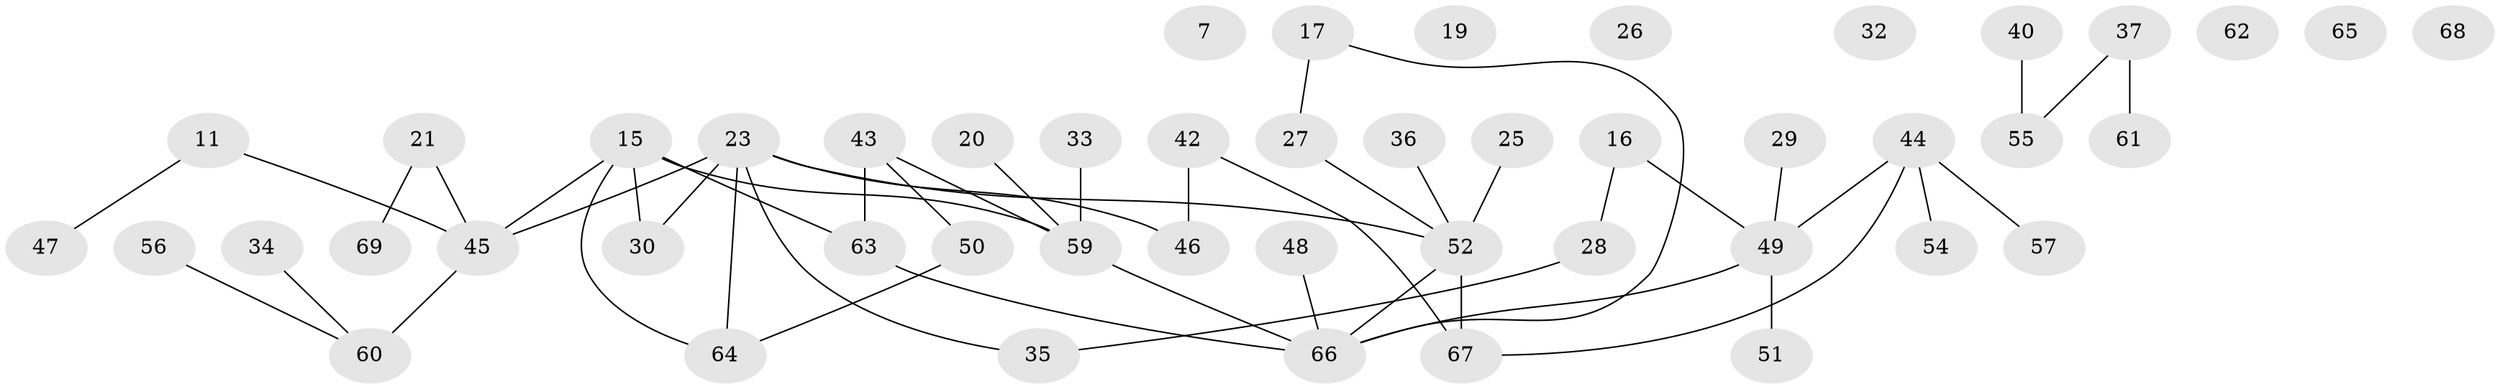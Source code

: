 // original degree distribution, {1: 0.2463768115942029, 4: 0.11594202898550725, 2: 0.2753623188405797, 5: 0.043478260869565216, 0: 0.10144927536231885, 3: 0.18840579710144928, 6: 0.014492753623188406, 7: 0.014492753623188406}
// Generated by graph-tools (version 1.1) at 2025/44/03/04/25 21:44:02]
// undirected, 48 vertices, 49 edges
graph export_dot {
graph [start="1"]
  node [color=gray90,style=filled];
  7;
  11;
  15;
  16;
  17;
  19;
  20;
  21;
  23 [super="+5+3+13+6"];
  25;
  26;
  27;
  28;
  29;
  30 [super="+18"];
  32;
  33;
  34;
  35;
  36;
  37;
  40;
  42;
  43 [super="+41"];
  44 [super="+8+1"];
  45 [super="+31"];
  46;
  47;
  48;
  49 [super="+12"];
  50;
  51;
  52 [super="+2+24"];
  54;
  55;
  56;
  57;
  59 [super="+39"];
  60 [super="+58"];
  61;
  62;
  63;
  64;
  65;
  66 [super="+4+38+53"];
  67;
  68;
  69;
  11 -- 45;
  11 -- 47;
  15 -- 59;
  15 -- 63;
  15 -- 64;
  15 -- 30;
  15 -- 45;
  16 -- 28;
  16 -- 49;
  17 -- 27;
  17 -- 66;
  20 -- 59;
  21 -- 69;
  21 -- 45;
  23 -- 45 [weight=2];
  23 -- 64;
  23 -- 35;
  23 -- 52 [weight=2];
  23 -- 46;
  23 -- 30 [weight=2];
  25 -- 52;
  27 -- 52;
  28 -- 35;
  29 -- 49;
  33 -- 59;
  34 -- 60;
  36 -- 52;
  37 -- 55;
  37 -- 61;
  40 -- 55;
  42 -- 46;
  42 -- 67;
  43 -- 59 [weight=2];
  43 -- 63;
  43 -- 50;
  44 -- 54;
  44 -- 67;
  44 -- 57;
  44 -- 49;
  45 -- 60 [weight=2];
  48 -- 66;
  49 -- 51;
  49 -- 66 [weight=2];
  50 -- 64;
  52 -- 67;
  52 -- 66;
  56 -- 60;
  59 -- 66 [weight=2];
  63 -- 66;
}
